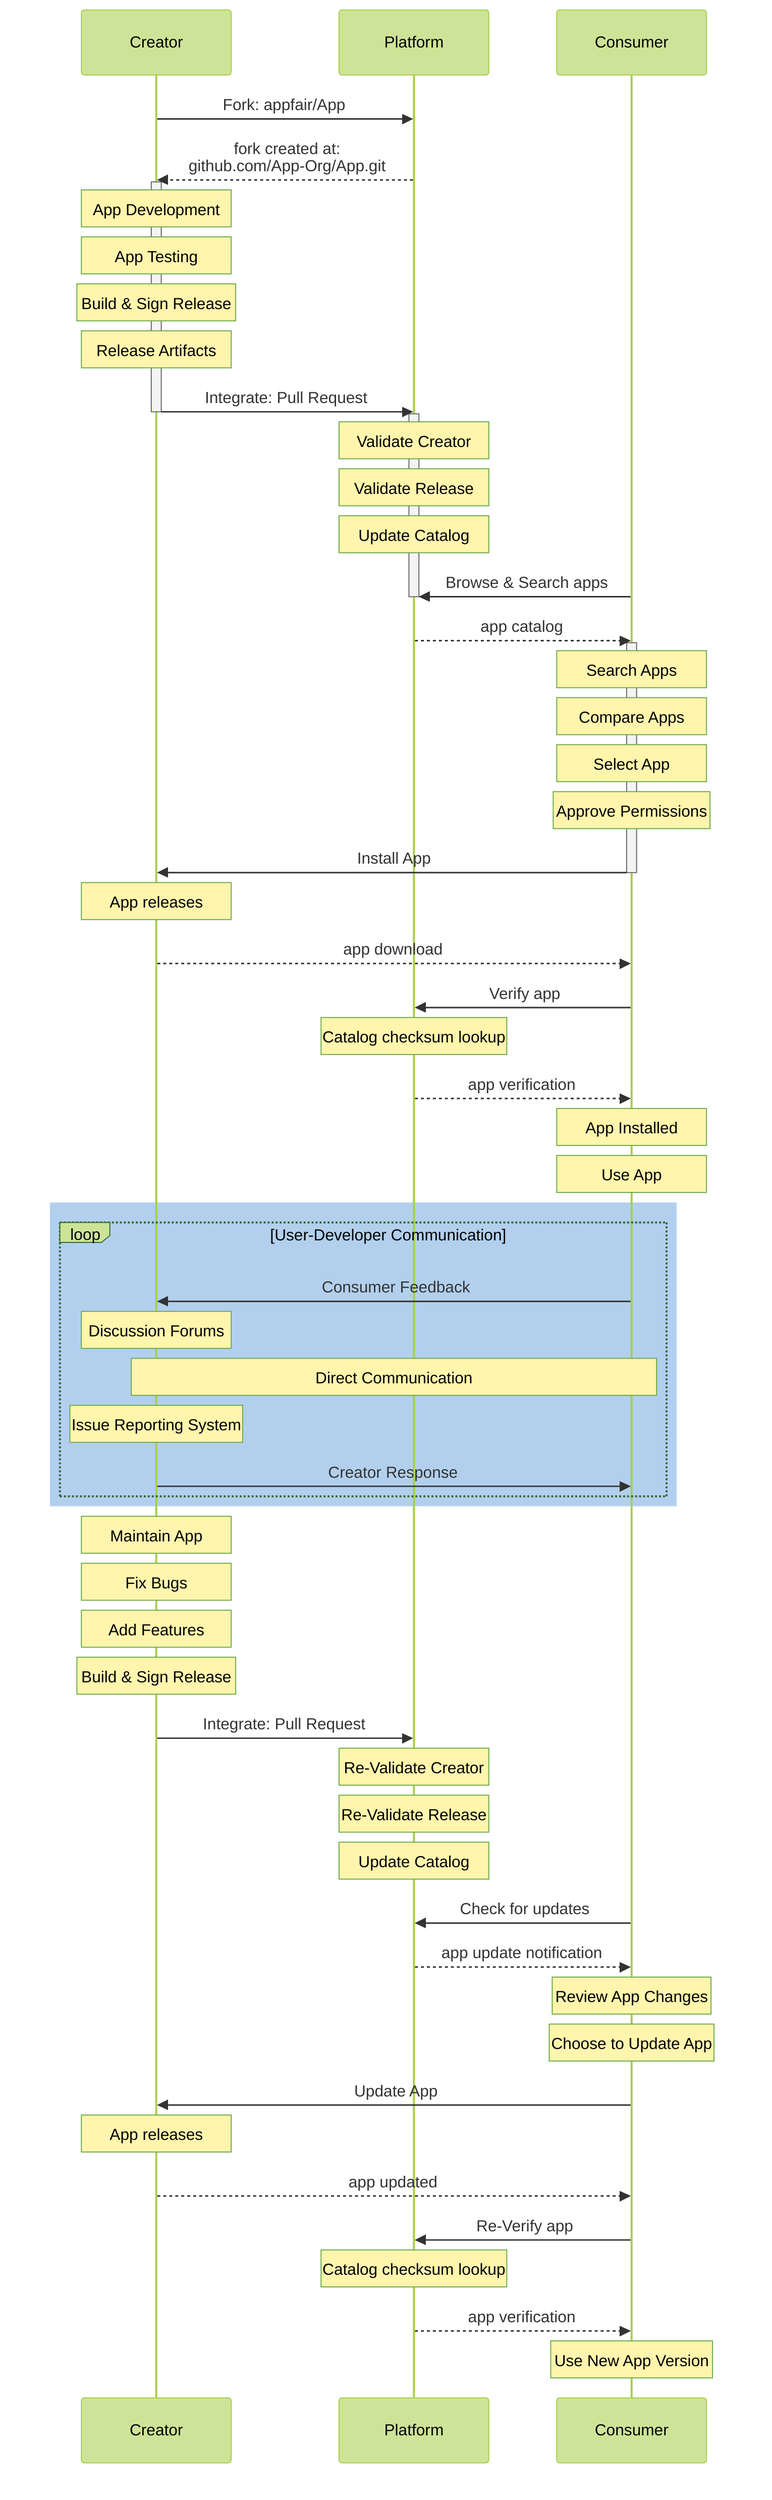 %%{init: { 'logLevel': 'debug', 'theme': 'forest' } }%%
sequenceDiagram
    %% see: https://mermaid-js.github.io/mermaid/#/sequenceDiagram
    Creator->>Platform: Fork: appfair/App
    Platform-->>Creator: fork created at:<br />github.com/App-Org/App.git
    activate Creator
    Note over Creator: App Development
    Note over Creator: App Testing
    Note over Creator: Build & Sign Release
    Note over Creator: Release Artifacts
    Creator->>Platform: Integrate: Pull Request
    deactivate Creator
    activate Platform
    Note over Platform: Validate Creator
    Note over Platform: Validate Release
    Note over Platform: Update Catalog
    Consumer->>Platform: Browse & Search apps
    deactivate Platform
    Platform-->>Consumer: app catalog
    activate Consumer
    Note over Consumer: Search Apps
    Note over Consumer: Compare Apps
    Note over Consumer: Select App
    Note over Consumer: Approve Permissions
    Consumer->>Creator: Install App
    deactivate Consumer
    Note over Creator: App releases
    Creator-->>Consumer: app download
    Consumer->>Platform: Verify app
    Note over Platform: Catalog checksum lookup
    Platform-->>Consumer: app verification
    Note over Consumer: App Installed
    Note over Consumer: Use App

    rect rgb(0, 100, 200, 0.3)
        loop User-Developer Communication
            Consumer->>Creator: Consumer Feedback
                Note over Creator: Discussion Forums
                Note over Creator,Consumer: Direct Communication
                Note over Creator: Issue Reporting System
            Creator->>Consumer: Creator Response
        end
    end

    Note over Creator: Maintain App
    Note over Creator: Fix Bugs
    Note over Creator: Add Features
    Note over Creator: Build & Sign Release
    Creator->>Platform: Integrate: Pull Request
    Note over Platform: Re-Validate Creator
    Note over Platform: Re-Validate Release
    Note over Platform: Update Catalog
    Consumer->>Platform: Check for updates
    Platform-->>Consumer: app update notification
    Note over Consumer: Review App Changes
    Note over Consumer: Choose to Update App
    Consumer->>Creator: Update App
    Note over Creator: App releases
    Creator-->>Consumer: app updated
    Consumer->>Platform: Re-Verify app
    Note over Platform: Catalog checksum lookup
    Platform-->>Consumer: app verification
    Note over Consumer: Use New App Version